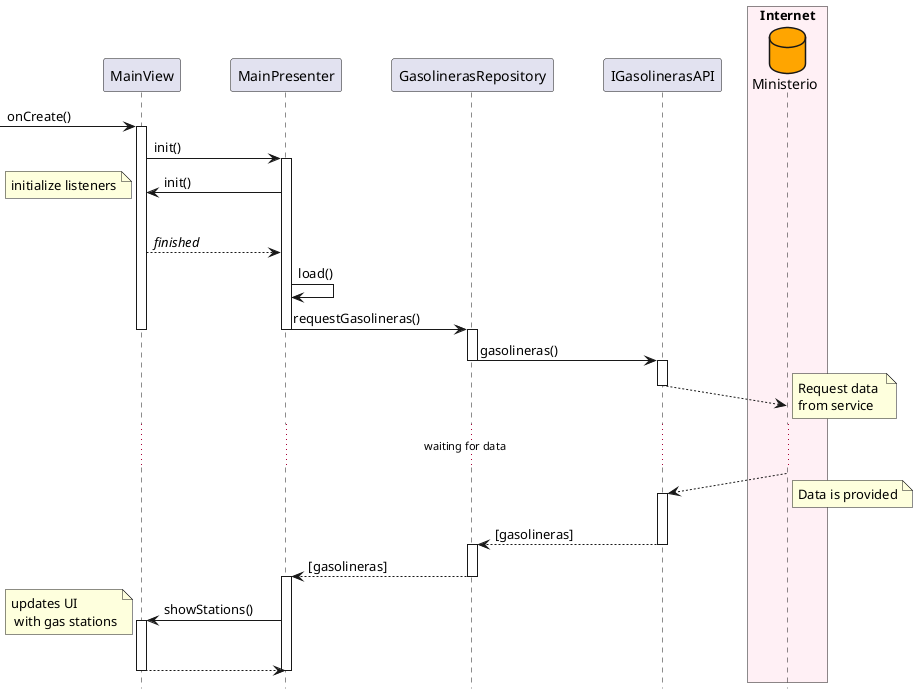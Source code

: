 @startuml

hide footbox
skinparam ParticipantPadding 20

participant MainView
participant MainPresenter
participant GasolinerasRepository
participant IGasolinerasAPI

box "Internet" #lavenderblush
database Ministerio #orange
endbox

[-> MainView : onCreate()
activate MainView

MainView -> MainPresenter : init()
activate MainPresenter

MainPresenter -> MainView : init()
note left: initialize listeners
|||

MainPresenter <-- MainView : //finished//

MainPresenter -> MainPresenter : load()

MainPresenter -> GasolinerasRepository : requestGasolineras()

deactivate MainView
deactivate MainPresenter
activate GasolinerasRepository

GasolinerasRepository -> IGasolinerasAPI : gasolineras()
deactivate GasolinerasRepository
activate IGasolinerasAPI

IGasolinerasAPI -->(20) Ministerio
deactivate IGasolinerasAPI
note right: Request data \nfrom service

...waiting for data...

Ministerio -->(20) IGasolinerasAPI
activate IGasolinerasAPI
note right: Data is provided

IGasolinerasAPI --> GasolinerasRepository : [gasolineras]
deactivate IGasolinerasAPI
activate GasolinerasRepository

GasolinerasRepository --> MainPresenter : [gasolineras]
deactivate GasolinerasRepository
activate MainPresenter

MainPresenter -> MainView : showStations()
activate MainView
note left: updates UI\n with gas stations

|||

MainView --> MainPresenter
deactivate MainView
deactivate MainPresenter

@enduml
